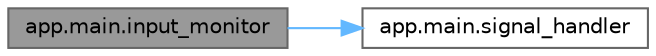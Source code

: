 digraph "app.main.input_monitor"
{
 // LATEX_PDF_SIZE
  bgcolor="transparent";
  edge [fontname=Helvetica,fontsize=10,labelfontname=Helvetica,labelfontsize=10];
  node [fontname=Helvetica,fontsize=10,shape=box,height=0.2,width=0.4];
  rankdir="LR";
  Node1 [id="Node000001",label="app.main.input_monitor",height=0.2,width=0.4,color="gray40", fillcolor="grey60", style="filled", fontcolor="black",tooltip="Thread d'écoute des commandes utilisateur depuis stdin."];
  Node1 -> Node2 [id="edge1_Node000001_Node000002",color="steelblue1",style="solid",tooltip=" "];
  Node2 [id="Node000002",label="app.main.signal_handler",height=0.2,width=0.4,color="grey40", fillcolor="white", style="filled",URL="$namespaceapp_1_1main.html#abe819be4d1d22ae06c4753392322a35b",tooltip="Gestionnaire POSIX pour les signaux (Ctrl+C)."];
}
